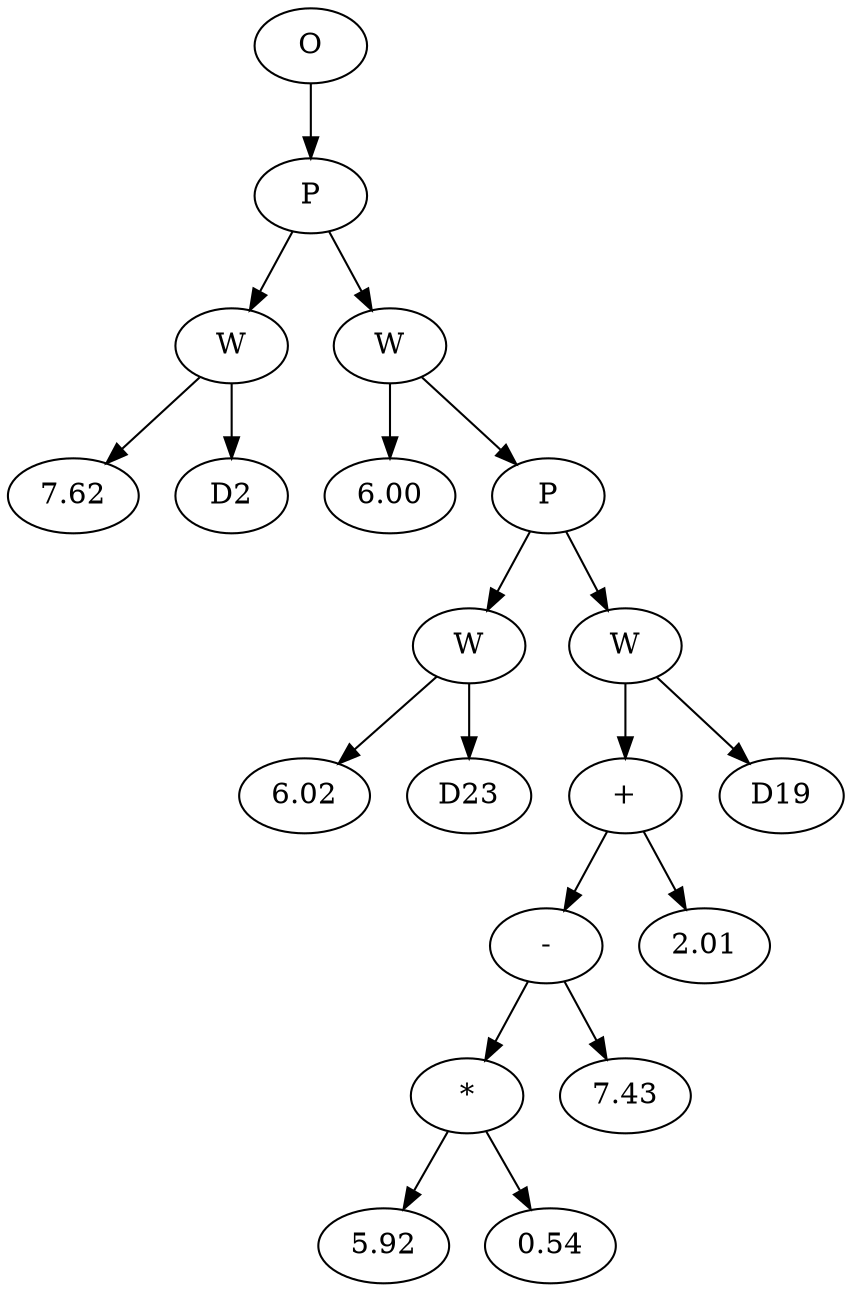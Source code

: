 // Tree
digraph {
	1085247 [label=O]
	1085248 [label=P]
	1085247 -> 1085248
	1085249 [label=W]
	1085248 -> 1085249
	1085250 [label=7.62]
	1085249 -> 1085250
	1085251 [label=D2]
	1085249 -> 1085251
	1085252 [label=W]
	1085248 -> 1085252
	1085253 [label=6.00]
	1085252 -> 1085253
	1085254 [label=P]
	1085252 -> 1085254
	1085255 [label=W]
	1085254 -> 1085255
	1085256 [label=6.02]
	1085255 -> 1085256
	1085257 [label=D23]
	1085255 -> 1085257
	1085258 [label=W]
	1085254 -> 1085258
	1085259 [label="+"]
	1085258 -> 1085259
	1085260 [label="-"]
	1085259 -> 1085260
	1085261 [label="*"]
	1085260 -> 1085261
	1085262 [label=5.92]
	1085261 -> 1085262
	1085263 [label=0.54]
	1085261 -> 1085263
	1085264 [label=7.43]
	1085260 -> 1085264
	1085265 [label=2.01]
	1085259 -> 1085265
	1085266 [label=D19]
	1085258 -> 1085266
}
